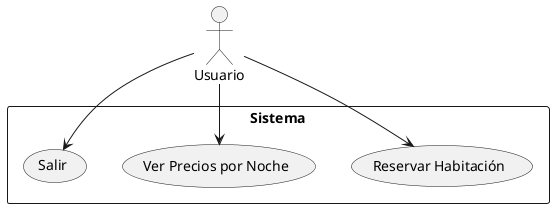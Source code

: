 @startuml Porycet

actor Usuario as user

rectangle Sistema {
    usecase "Reservar Habitación" as uc1
    usecase "Ver Precios por Noche" as uc2
    usecase "Salir" as uc3
}

user --> uc1
user --> uc2
user --> uc3

@enduml
